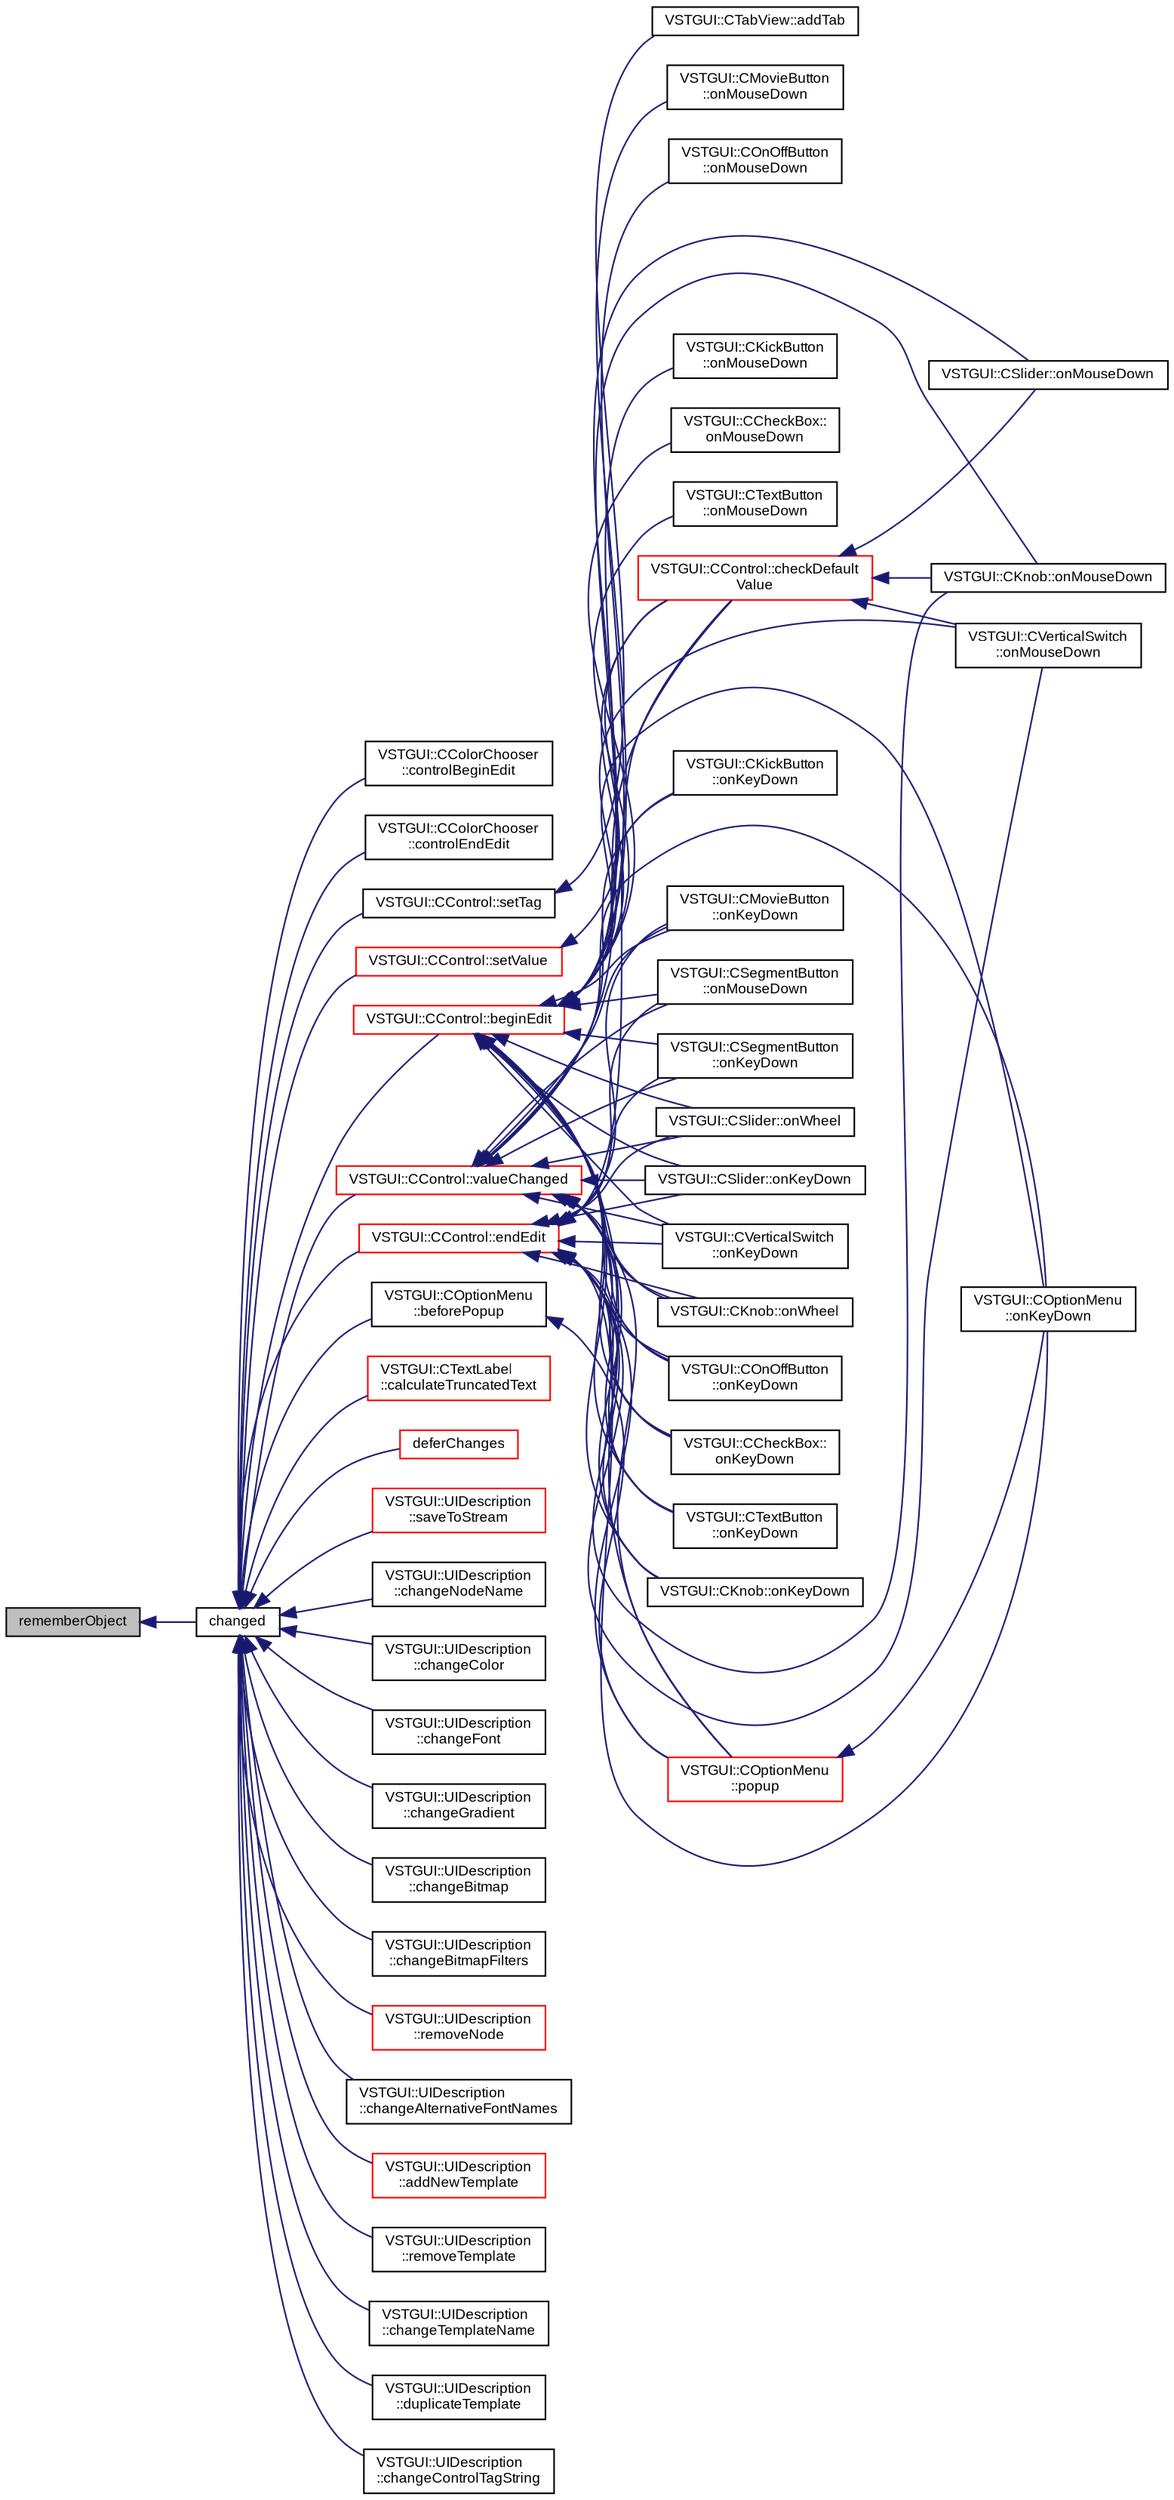 digraph "rememberObject"
{
  bgcolor="transparent";
  edge [fontname="Arial",fontsize="9",labelfontname="Arial",labelfontsize="9"];
  node [fontname="Arial",fontsize="9",shape=record];
  rankdir="LR";
  Node1 [label="rememberObject",height=0.2,width=0.4,color="black", fillcolor="grey75", style="filled" fontcolor="black"];
  Node1 -> Node2 [dir="back",color="midnightblue",fontsize="9",style="solid",fontname="Arial"];
  Node2 [label="changed",height=0.2,width=0.4,color="black",URL="$class_v_s_t_g_u_i_1_1_i_dependency.html#acac105ad797d9700f9a31946792ecbc0"];
  Node2 -> Node3 [dir="back",color="midnightblue",fontsize="9",style="solid",fontname="Arial"];
  Node3 [label="VSTGUI::CColorChooser\l::controlBeginEdit",height=0.2,width=0.4,color="black",URL="$class_v_s_t_g_u_i_1_1_c_color_chooser.html#ac8f2832134557c2f0e70b5bf46e6817a"];
  Node2 -> Node4 [dir="back",color="midnightblue",fontsize="9",style="solid",fontname="Arial"];
  Node4 [label="VSTGUI::CColorChooser\l::controlEndEdit",height=0.2,width=0.4,color="black",URL="$class_v_s_t_g_u_i_1_1_c_color_chooser.html#a11aff2d6ad423be5d9fb699da18b034a"];
  Node2 -> Node5 [dir="back",color="midnightblue",fontsize="9",style="solid",fontname="Arial"];
  Node5 [label="VSTGUI::CControl::setTag",height=0.2,width=0.4,color="black",URL="$class_v_s_t_g_u_i_1_1_c_control.html#aac4c8479129a3591ef90cfb40976b840"];
  Node5 -> Node6 [dir="back",color="midnightblue",fontsize="9",style="solid",fontname="Arial"];
  Node6 [label="VSTGUI::CTabView::addTab",height=0.2,width=0.4,color="black",URL="$class_v_s_t_g_u_i_1_1_c_tab_view.html#a2f003c7e0d23c7d77eafc0f601a047a6",tooltip="add a tab "];
  Node2 -> Node7 [dir="back",color="midnightblue",fontsize="9",style="solid",fontname="Arial"];
  Node7 [label="VSTGUI::CControl::beginEdit",height=0.2,width=0.4,color="red",URL="$class_v_s_t_g_u_i_1_1_c_control.html#a417db65751882b949a8ebdc2c10ada93"];
  Node7 -> Node8 [dir="back",color="midnightblue",fontsize="9",style="solid",fontname="Arial"];
  Node8 [label="VSTGUI::COnOffButton\l::onMouseDown",height=0.2,width=0.4,color="black",URL="$class_v_s_t_g_u_i_1_1_c_on_off_button.html#af5e4151d575380ad56bf87893631f03d",tooltip="called when a mouse down event occurs "];
  Node7 -> Node9 [dir="back",color="midnightblue",fontsize="9",style="solid",fontname="Arial"];
  Node9 [label="VSTGUI::COnOffButton\l::onKeyDown",height=0.2,width=0.4,color="black",URL="$class_v_s_t_g_u_i_1_1_c_on_off_button.html#ab3e92822dfb33fc98af5cc4d4d65768d",tooltip="called if a key down event occurs and this view has focus "];
  Node7 -> Node10 [dir="back",color="midnightblue",fontsize="9",style="solid",fontname="Arial"];
  Node10 [label="VSTGUI::CKickButton\l::onMouseDown",height=0.2,width=0.4,color="black",URL="$class_v_s_t_g_u_i_1_1_c_kick_button.html#af5e4151d575380ad56bf87893631f03d",tooltip="called when a mouse down event occurs "];
  Node7 -> Node11 [dir="back",color="midnightblue",fontsize="9",style="solid",fontname="Arial"];
  Node11 [label="VSTGUI::CKickButton\l::onKeyDown",height=0.2,width=0.4,color="black",URL="$class_v_s_t_g_u_i_1_1_c_kick_button.html#ab3e92822dfb33fc98af5cc4d4d65768d",tooltip="called if a key down event occurs and this view has focus "];
  Node7 -> Node12 [dir="back",color="midnightblue",fontsize="9",style="solid",fontname="Arial"];
  Node12 [label="VSTGUI::CCheckBox::\lonMouseDown",height=0.2,width=0.4,color="black",URL="$class_v_s_t_g_u_i_1_1_c_check_box.html#af5e4151d575380ad56bf87893631f03d",tooltip="called when a mouse down event occurs "];
  Node7 -> Node13 [dir="back",color="midnightblue",fontsize="9",style="solid",fontname="Arial"];
  Node13 [label="VSTGUI::CCheckBox::\lonKeyDown",height=0.2,width=0.4,color="black",URL="$class_v_s_t_g_u_i_1_1_c_check_box.html#ab3e92822dfb33fc98af5cc4d4d65768d",tooltip="called if a key down event occurs and this view has focus "];
  Node7 -> Node14 [dir="back",color="midnightblue",fontsize="9",style="solid",fontname="Arial"];
  Node14 [label="VSTGUI::CTextButton\l::onMouseDown",height=0.2,width=0.4,color="black",URL="$class_v_s_t_g_u_i_1_1_c_text_button.html#af5e4151d575380ad56bf87893631f03d",tooltip="called when a mouse down event occurs "];
  Node7 -> Node15 [dir="back",color="midnightblue",fontsize="9",style="solid",fontname="Arial"];
  Node15 [label="VSTGUI::CTextButton\l::onKeyDown",height=0.2,width=0.4,color="black",URL="$class_v_s_t_g_u_i_1_1_c_text_button.html#ab3e92822dfb33fc98af5cc4d4d65768d",tooltip="called if a key down event occurs and this view has focus "];
  Node7 -> Node16 [dir="back",color="midnightblue",fontsize="9",style="solid",fontname="Arial"];
  Node16 [label="VSTGUI::CControl::checkDefault\lValue",height=0.2,width=0.4,color="red",URL="$class_v_s_t_g_u_i_1_1_c_control.html#a5b0ed7ded11a5b04a43b49dd15a85190"];
  Node16 -> Node17 [dir="back",color="midnightblue",fontsize="9",style="solid",fontname="Arial"];
  Node17 [label="VSTGUI::CKnob::onMouseDown",height=0.2,width=0.4,color="black",URL="$class_v_s_t_g_u_i_1_1_c_knob.html#af5e4151d575380ad56bf87893631f03d",tooltip="called when a mouse down event occurs "];
  Node16 -> Node18 [dir="back",color="midnightblue",fontsize="9",style="solid",fontname="Arial"];
  Node18 [label="VSTGUI::CSlider::onMouseDown",height=0.2,width=0.4,color="black",URL="$class_v_s_t_g_u_i_1_1_c_slider.html#af5e4151d575380ad56bf87893631f03d",tooltip="called when a mouse down event occurs "];
  Node16 -> Node19 [dir="back",color="midnightblue",fontsize="9",style="solid",fontname="Arial"];
  Node19 [label="VSTGUI::CVerticalSwitch\l::onMouseDown",height=0.2,width=0.4,color="black",URL="$class_v_s_t_g_u_i_1_1_c_vertical_switch.html#af5e4151d575380ad56bf87893631f03d",tooltip="called when a mouse down event occurs "];
  Node7 -> Node17 [dir="back",color="midnightblue",fontsize="9",style="solid",fontname="Arial"];
  Node7 -> Node20 [dir="back",color="midnightblue",fontsize="9",style="solid",fontname="Arial"];
  Node20 [label="VSTGUI::CKnob::onWheel",height=0.2,width=0.4,color="black",URL="$class_v_s_t_g_u_i_1_1_c_knob.html#aff7d0cc32cff2cc6fb023b227c9f6cb4",tooltip="called if a mouse wheel event is happening over this view "];
  Node7 -> Node21 [dir="back",color="midnightblue",fontsize="9",style="solid",fontname="Arial"];
  Node21 [label="VSTGUI::CKnob::onKeyDown",height=0.2,width=0.4,color="black",URL="$class_v_s_t_g_u_i_1_1_c_knob.html#ab3e92822dfb33fc98af5cc4d4d65768d",tooltip="called if a key down event occurs and this view has focus "];
  Node7 -> Node22 [dir="back",color="midnightblue",fontsize="9",style="solid",fontname="Arial"];
  Node22 [label="VSTGUI::CMovieButton\l::onMouseDown",height=0.2,width=0.4,color="black",URL="$class_v_s_t_g_u_i_1_1_c_movie_button.html#af5e4151d575380ad56bf87893631f03d",tooltip="called when a mouse down event occurs "];
  Node7 -> Node23 [dir="back",color="midnightblue",fontsize="9",style="solid",fontname="Arial"];
  Node23 [label="VSTGUI::CMovieButton\l::onKeyDown",height=0.2,width=0.4,color="black",URL="$class_v_s_t_g_u_i_1_1_c_movie_button.html#ab3e92822dfb33fc98af5cc4d4d65768d",tooltip="called if a key down event occurs and this view has focus "];
  Node7 -> Node24 [dir="back",color="midnightblue",fontsize="9",style="solid",fontname="Arial"];
  Node24 [label="VSTGUI::COptionMenu\l::onKeyDown",height=0.2,width=0.4,color="black",URL="$class_v_s_t_g_u_i_1_1_c_option_menu.html#ab3e92822dfb33fc98af5cc4d4d65768d",tooltip="called if a key down event occurs and this view has focus "];
  Node7 -> Node25 [dir="back",color="midnightblue",fontsize="9",style="solid",fontname="Arial"];
  Node25 [label="VSTGUI::COptionMenu\l::popup",height=0.2,width=0.4,color="red",URL="$class_v_s_t_g_u_i_1_1_c_option_menu.html#ae16683842653f97cac2c61e255bdfc53",tooltip="pops up menu "];
  Node25 -> Node24 [dir="back",color="midnightblue",fontsize="9",style="solid",fontname="Arial"];
  Node7 -> Node26 [dir="back",color="midnightblue",fontsize="9",style="solid",fontname="Arial"];
  Node26 [label="VSTGUI::CSegmentButton\l::onMouseDown",height=0.2,width=0.4,color="black",URL="$class_v_s_t_g_u_i_1_1_c_segment_button.html#af5e4151d575380ad56bf87893631f03d",tooltip="called when a mouse down event occurs "];
  Node7 -> Node27 [dir="back",color="midnightblue",fontsize="9",style="solid",fontname="Arial"];
  Node27 [label="VSTGUI::CSegmentButton\l::onKeyDown",height=0.2,width=0.4,color="black",URL="$class_v_s_t_g_u_i_1_1_c_segment_button.html#ab3e92822dfb33fc98af5cc4d4d65768d",tooltip="called if a key down event occurs and this view has focus "];
  Node7 -> Node18 [dir="back",color="midnightblue",fontsize="9",style="solid",fontname="Arial"];
  Node7 -> Node28 [dir="back",color="midnightblue",fontsize="9",style="solid",fontname="Arial"];
  Node28 [label="VSTGUI::CSlider::onWheel",height=0.2,width=0.4,color="black",URL="$class_v_s_t_g_u_i_1_1_c_slider.html#aff7d0cc32cff2cc6fb023b227c9f6cb4",tooltip="called if a mouse wheel event is happening over this view "];
  Node7 -> Node29 [dir="back",color="midnightblue",fontsize="9",style="solid",fontname="Arial"];
  Node29 [label="VSTGUI::CSlider::onKeyDown",height=0.2,width=0.4,color="black",URL="$class_v_s_t_g_u_i_1_1_c_slider.html#ab3e92822dfb33fc98af5cc4d4d65768d",tooltip="called if a key down event occurs and this view has focus "];
  Node7 -> Node19 [dir="back",color="midnightblue",fontsize="9",style="solid",fontname="Arial"];
  Node7 -> Node30 [dir="back",color="midnightblue",fontsize="9",style="solid",fontname="Arial"];
  Node30 [label="VSTGUI::CVerticalSwitch\l::onKeyDown",height=0.2,width=0.4,color="black",URL="$class_v_s_t_g_u_i_1_1_c_vertical_switch.html#ab3e92822dfb33fc98af5cc4d4d65768d",tooltip="called if a key down event occurs and this view has focus "];
  Node2 -> Node31 [dir="back",color="midnightblue",fontsize="9",style="solid",fontname="Arial"];
  Node31 [label="VSTGUI::CControl::endEdit",height=0.2,width=0.4,color="red",URL="$class_v_s_t_g_u_i_1_1_c_control.html#ace186d3a60dee99bc2fd1bf6a5b35601"];
  Node31 -> Node9 [dir="back",color="midnightblue",fontsize="9",style="solid",fontname="Arial"];
  Node31 -> Node13 [dir="back",color="midnightblue",fontsize="9",style="solid",fontname="Arial"];
  Node31 -> Node15 [dir="back",color="midnightblue",fontsize="9",style="solid",fontname="Arial"];
  Node31 -> Node16 [dir="back",color="midnightblue",fontsize="9",style="solid",fontname="Arial"];
  Node31 -> Node17 [dir="back",color="midnightblue",fontsize="9",style="solid",fontname="Arial"];
  Node31 -> Node20 [dir="back",color="midnightblue",fontsize="9",style="solid",fontname="Arial"];
  Node31 -> Node21 [dir="back",color="midnightblue",fontsize="9",style="solid",fontname="Arial"];
  Node31 -> Node23 [dir="back",color="midnightblue",fontsize="9",style="solid",fontname="Arial"];
  Node31 -> Node24 [dir="back",color="midnightblue",fontsize="9",style="solid",fontname="Arial"];
  Node31 -> Node25 [dir="back",color="midnightblue",fontsize="9",style="solid",fontname="Arial"];
  Node31 -> Node26 [dir="back",color="midnightblue",fontsize="9",style="solid",fontname="Arial"];
  Node31 -> Node27 [dir="back",color="midnightblue",fontsize="9",style="solid",fontname="Arial"];
  Node31 -> Node28 [dir="back",color="midnightblue",fontsize="9",style="solid",fontname="Arial"];
  Node31 -> Node29 [dir="back",color="midnightblue",fontsize="9",style="solid",fontname="Arial"];
  Node31 -> Node19 [dir="back",color="midnightblue",fontsize="9",style="solid",fontname="Arial"];
  Node31 -> Node30 [dir="back",color="midnightblue",fontsize="9",style="solid",fontname="Arial"];
  Node2 -> Node32 [dir="back",color="midnightblue",fontsize="9",style="solid",fontname="Arial"];
  Node32 [label="VSTGUI::CControl::setValue",height=0.2,width=0.4,color="red",URL="$class_v_s_t_g_u_i_1_1_c_control.html#a06bf62da9ba043bcf1b4c26bb2bf357b"];
  Node32 -> Node16 [dir="back",color="midnightblue",fontsize="9",style="solid",fontname="Arial"];
  Node2 -> Node33 [dir="back",color="midnightblue",fontsize="9",style="solid",fontname="Arial"];
  Node33 [label="VSTGUI::CControl::valueChanged",height=0.2,width=0.4,color="red",URL="$class_v_s_t_g_u_i_1_1_c_control.html#ae57d02e392f1505445a7d83f1a18d96c",tooltip="notifies listener and dependent objects "];
  Node33 -> Node9 [dir="back",color="midnightblue",fontsize="9",style="solid",fontname="Arial"];
  Node33 -> Node11 [dir="back",color="midnightblue",fontsize="9",style="solid",fontname="Arial"];
  Node33 -> Node13 [dir="back",color="midnightblue",fontsize="9",style="solid",fontname="Arial"];
  Node33 -> Node15 [dir="back",color="midnightblue",fontsize="9",style="solid",fontname="Arial"];
  Node33 -> Node16 [dir="back",color="midnightblue",fontsize="9",style="solid",fontname="Arial"];
  Node33 -> Node20 [dir="back",color="midnightblue",fontsize="9",style="solid",fontname="Arial"];
  Node33 -> Node21 [dir="back",color="midnightblue",fontsize="9",style="solid",fontname="Arial"];
  Node33 -> Node23 [dir="back",color="midnightblue",fontsize="9",style="solid",fontname="Arial"];
  Node33 -> Node24 [dir="back",color="midnightblue",fontsize="9",style="solid",fontname="Arial"];
  Node33 -> Node25 [dir="back",color="midnightblue",fontsize="9",style="solid",fontname="Arial"];
  Node33 -> Node26 [dir="back",color="midnightblue",fontsize="9",style="solid",fontname="Arial"];
  Node33 -> Node27 [dir="back",color="midnightblue",fontsize="9",style="solid",fontname="Arial"];
  Node33 -> Node28 [dir="back",color="midnightblue",fontsize="9",style="solid",fontname="Arial"];
  Node33 -> Node29 [dir="back",color="midnightblue",fontsize="9",style="solid",fontname="Arial"];
  Node33 -> Node30 [dir="back",color="midnightblue",fontsize="9",style="solid",fontname="Arial"];
  Node2 -> Node34 [dir="back",color="midnightblue",fontsize="9",style="solid",fontname="Arial"];
  Node34 [label="VSTGUI::COptionMenu\l::beforePopup",height=0.2,width=0.4,color="black",URL="$class_v_s_t_g_u_i_1_1_c_option_menu.html#a203037722a1aae98d2681046584458cc"];
  Node34 -> Node25 [dir="back",color="midnightblue",fontsize="9",style="solid",fontname="Arial"];
  Node2 -> Node35 [dir="back",color="midnightblue",fontsize="9",style="solid",fontname="Arial"];
  Node35 [label="VSTGUI::CTextLabel\l::calculateTruncatedText",height=0.2,width=0.4,color="red",URL="$class_v_s_t_g_u_i_1_1_c_text_label.html#a08d4454d8df3386292db51529ed140ab"];
  Node2 -> Node36 [dir="back",color="midnightblue",fontsize="9",style="solid",fontname="Arial"];
  Node36 [label="deferChanges",height=0.2,width=0.4,color="red",URL="$class_v_s_t_g_u_i_1_1_i_dependency.html#a1335335450d102884e85f49ab5f8351b"];
  Node2 -> Node37 [dir="back",color="midnightblue",fontsize="9",style="solid",fontname="Arial"];
  Node37 [label="VSTGUI::UIDescription\l::saveToStream",height=0.2,width=0.4,color="red",URL="$class_v_s_t_g_u_i_1_1_u_i_description.html#add4dc67cce3d4607f6d258dbb418211a"];
  Node2 -> Node38 [dir="back",color="midnightblue",fontsize="9",style="solid",fontname="Arial"];
  Node38 [label="VSTGUI::UIDescription\l::changeNodeName",height=0.2,width=0.4,color="black",URL="$class_v_s_t_g_u_i_1_1_u_i_description.html#a3e3a9b663172fd54dab4cba64fe6dd73"];
  Node2 -> Node39 [dir="back",color="midnightblue",fontsize="9",style="solid",fontname="Arial"];
  Node39 [label="VSTGUI::UIDescription\l::changeColor",height=0.2,width=0.4,color="black",URL="$class_v_s_t_g_u_i_1_1_u_i_description.html#ac11c8cba1ea3bcd87b7d5bfbb5abc6e6"];
  Node2 -> Node40 [dir="back",color="midnightblue",fontsize="9",style="solid",fontname="Arial"];
  Node40 [label="VSTGUI::UIDescription\l::changeFont",height=0.2,width=0.4,color="black",URL="$class_v_s_t_g_u_i_1_1_u_i_description.html#a5a6b5a46e0d056aaedba4d5515944cd5"];
  Node2 -> Node41 [dir="back",color="midnightblue",fontsize="9",style="solid",fontname="Arial"];
  Node41 [label="VSTGUI::UIDescription\l::changeGradient",height=0.2,width=0.4,color="black",URL="$class_v_s_t_g_u_i_1_1_u_i_description.html#af16e33b03a5cb6fa0b5bb99249158590"];
  Node2 -> Node42 [dir="back",color="midnightblue",fontsize="9",style="solid",fontname="Arial"];
  Node42 [label="VSTGUI::UIDescription\l::changeBitmap",height=0.2,width=0.4,color="black",URL="$class_v_s_t_g_u_i_1_1_u_i_description.html#a7266855dbffe17dba4a30cc853befbf3"];
  Node2 -> Node43 [dir="back",color="midnightblue",fontsize="9",style="solid",fontname="Arial"];
  Node43 [label="VSTGUI::UIDescription\l::changeBitmapFilters",height=0.2,width=0.4,color="black",URL="$class_v_s_t_g_u_i_1_1_u_i_description.html#a99fdff2902aa4e355c2f7c772ec0936e"];
  Node2 -> Node44 [dir="back",color="midnightblue",fontsize="9",style="solid",fontname="Arial"];
  Node44 [label="VSTGUI::UIDescription\l::removeNode",height=0.2,width=0.4,color="red",URL="$class_v_s_t_g_u_i_1_1_u_i_description.html#a9099af4e8c5d7e655d795a4a9bec77ed"];
  Node2 -> Node45 [dir="back",color="midnightblue",fontsize="9",style="solid",fontname="Arial"];
  Node45 [label="VSTGUI::UIDescription\l::changeAlternativeFontNames",height=0.2,width=0.4,color="black",URL="$class_v_s_t_g_u_i_1_1_u_i_description.html#a36fb2f3cfa09ec6dcddc81a2d0def80a"];
  Node2 -> Node46 [dir="back",color="midnightblue",fontsize="9",style="solid",fontname="Arial"];
  Node46 [label="VSTGUI::UIDescription\l::addNewTemplate",height=0.2,width=0.4,color="red",URL="$class_v_s_t_g_u_i_1_1_u_i_description.html#ac237dfa6ff8a6ff7c9afcc9ff98d6cee"];
  Node2 -> Node47 [dir="back",color="midnightblue",fontsize="9",style="solid",fontname="Arial"];
  Node47 [label="VSTGUI::UIDescription\l::removeTemplate",height=0.2,width=0.4,color="black",URL="$class_v_s_t_g_u_i_1_1_u_i_description.html#a22036058bc03f873a6fd05bf85ae7a13"];
  Node2 -> Node48 [dir="back",color="midnightblue",fontsize="9",style="solid",fontname="Arial"];
  Node48 [label="VSTGUI::UIDescription\l::changeTemplateName",height=0.2,width=0.4,color="black",URL="$class_v_s_t_g_u_i_1_1_u_i_description.html#a91448ffe9496f7b3a1ee3597de7a5eb0"];
  Node2 -> Node49 [dir="back",color="midnightblue",fontsize="9",style="solid",fontname="Arial"];
  Node49 [label="VSTGUI::UIDescription\l::duplicateTemplate",height=0.2,width=0.4,color="black",URL="$class_v_s_t_g_u_i_1_1_u_i_description.html#a5271ad056595e3aeb229d7425c0aa021"];
  Node2 -> Node50 [dir="back",color="midnightblue",fontsize="9",style="solid",fontname="Arial"];
  Node50 [label="VSTGUI::UIDescription\l::changeControlTagString",height=0.2,width=0.4,color="black",URL="$class_v_s_t_g_u_i_1_1_u_i_description.html#a5cb8e5508b0cd37abc3581190e7f8732"];
}
